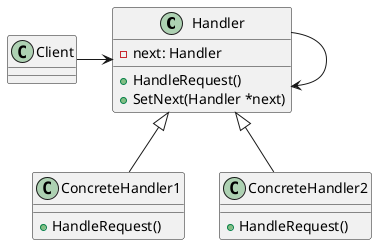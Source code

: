 @startuml Chain of Responsibility

class Handler {
    {field} -next: Handler
    {method} +HandleRequest()
    {method} +SetNext(Handler *next)
}

class ConcreteHandler1 {
    {method} +HandleRequest()
}

class ConcreteHandler2 {
    {method} +HandleRequest()
}

Handler -> Handler

Handler <|-- ConcreteHandler1
Handler <|-- ConcreteHandler2

class Client
Client -> Handler

@enduml